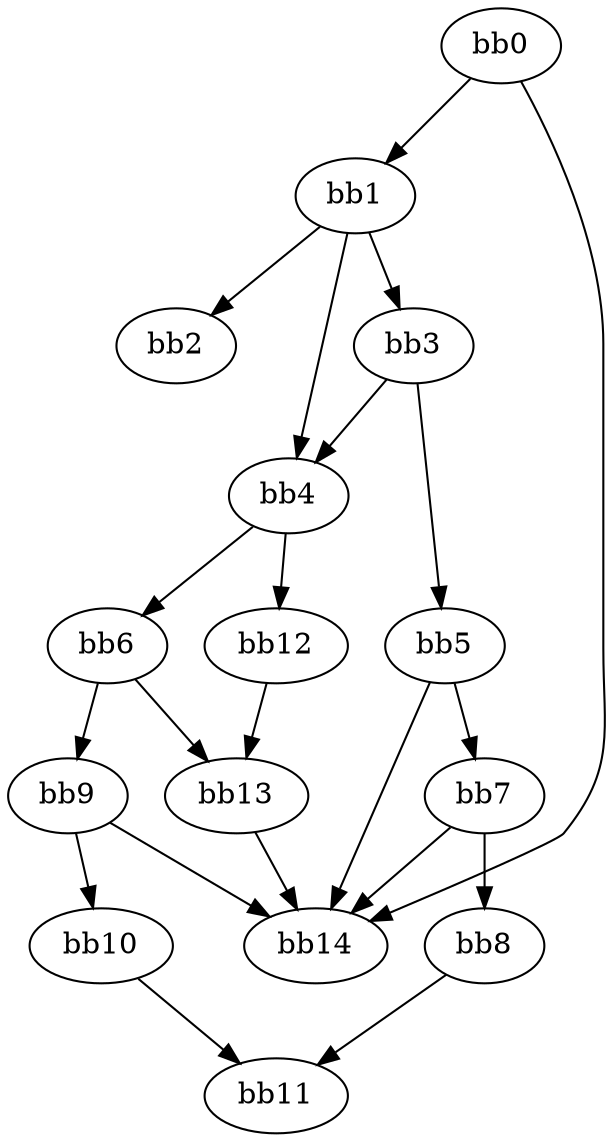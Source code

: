 digraph {
    0 [ label = "bb0\l" ]
    1 [ label = "bb1\l" ]
    2 [ label = "bb2\l" ]
    3 [ label = "bb3\l" ]
    4 [ label = "bb4\l" ]
    5 [ label = "bb5\l" ]
    6 [ label = "bb6\l" ]
    7 [ label = "bb7\l" ]
    8 [ label = "bb8\l" ]
    9 [ label = "bb9\l" ]
    10 [ label = "bb10\l" ]
    11 [ label = "bb11\l" ]
    12 [ label = "bb12\l" ]
    13 [ label = "bb13\l" ]
    14 [ label = "bb14\l" ]
    0 -> 1 [ ]
    0 -> 14 [ ]
    1 -> 2 [ ]
    1 -> 3 [ ]
    1 -> 4 [ ]
    3 -> 4 [ ]
    3 -> 5 [ ]
    4 -> 6 [ ]
    4 -> 12 [ ]
    5 -> 7 [ ]
    5 -> 14 [ ]
    6 -> 9 [ ]
    6 -> 13 [ ]
    7 -> 8 [ ]
    7 -> 14 [ ]
    8 -> 11 [ ]
    9 -> 10 [ ]
    9 -> 14 [ ]
    10 -> 11 [ ]
    12 -> 13 [ ]
    13 -> 14 [ ]
}

